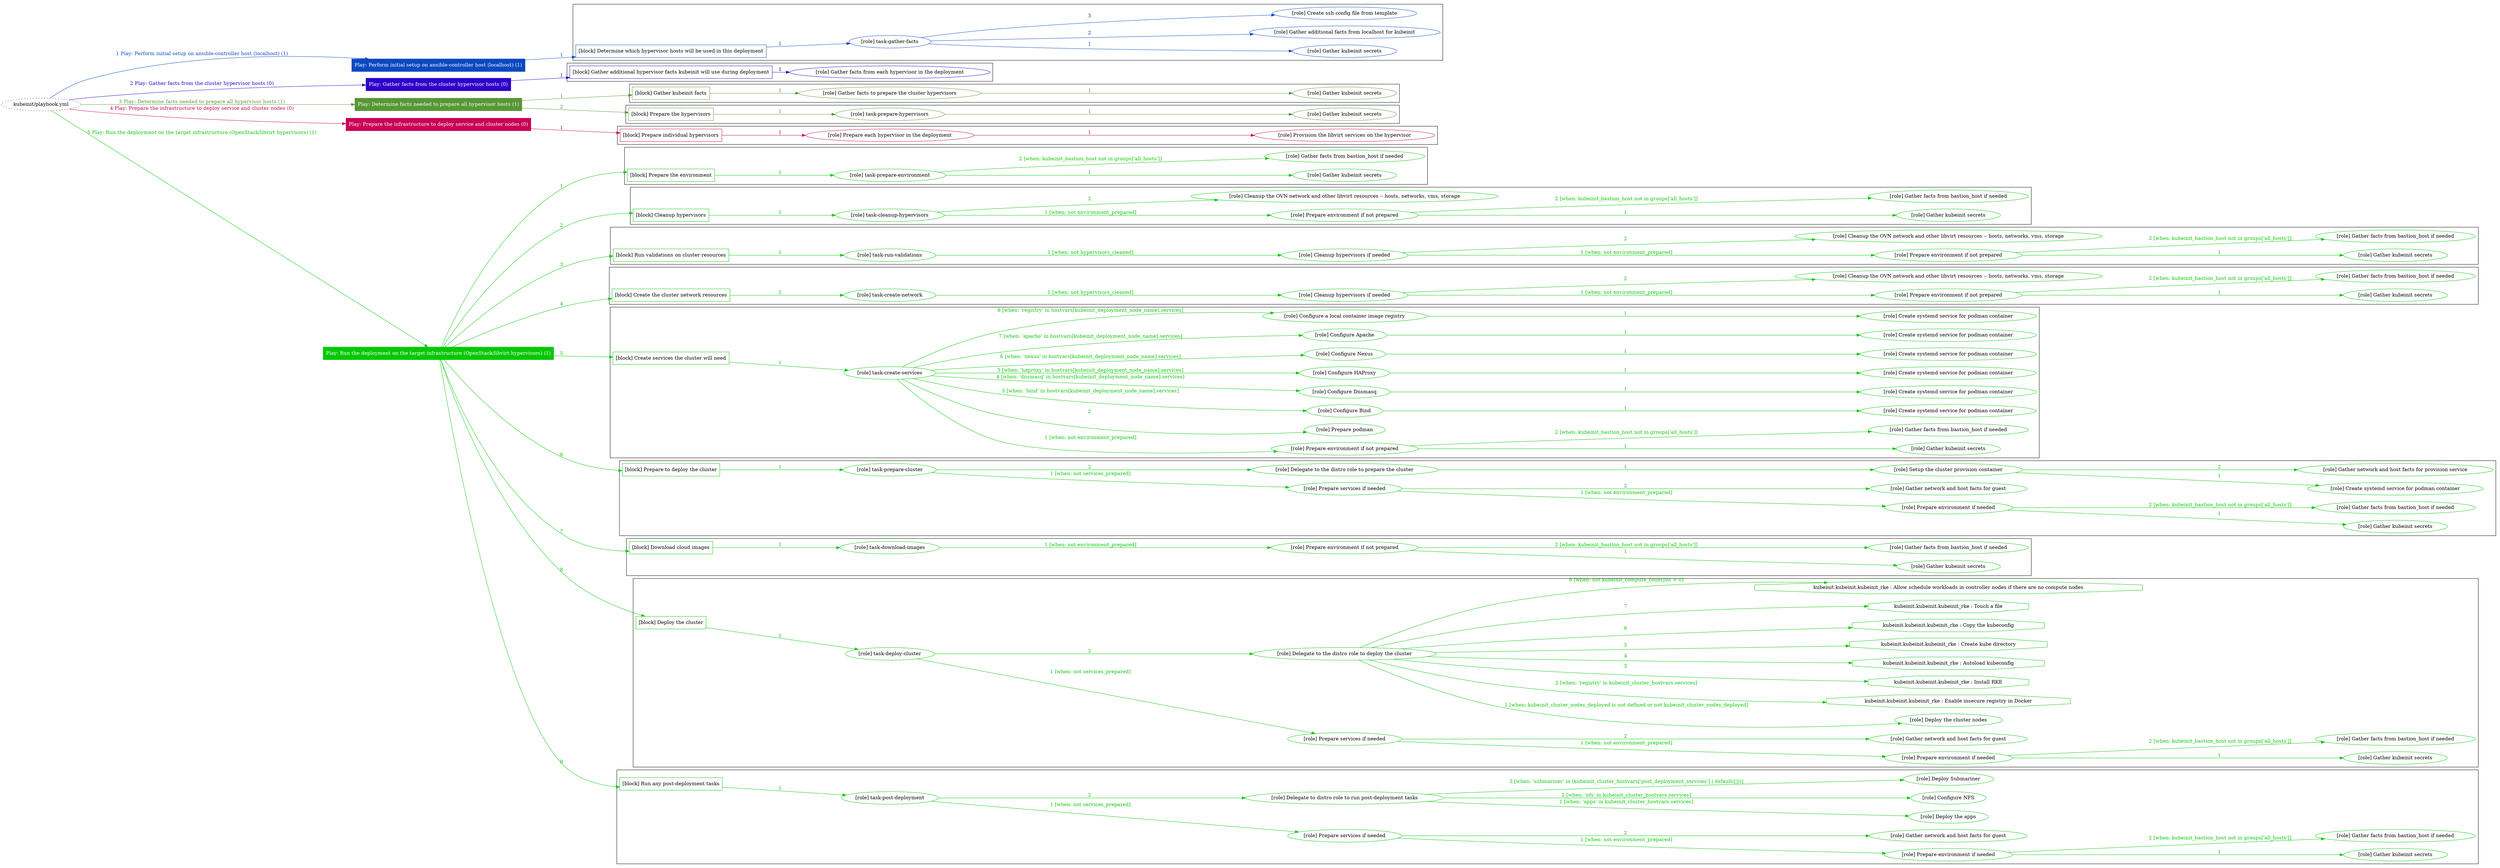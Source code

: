 digraph {
	graph [concentrate=true ordering=in rankdir=LR ratio=fill]
	edge [esep=5 sep=10]
	"kubeinit/playbook.yml" [URL="/home/runner/work/kubeinit/kubeinit/kubeinit/playbook.yml" id=playbook_3f1e4c5b style=dotted]
	"kubeinit/playbook.yml" -> play_1ce5c827 [label="1 Play: Perform initial setup on ansible-controller host (localhost) (1)" color="#0c48c0" fontcolor="#0c48c0" id=edge_play_1ce5c827 labeltooltip="1 Play: Perform initial setup on ansible-controller host (localhost) (1)" tooltip="1 Play: Perform initial setup on ansible-controller host (localhost) (1)"]
	subgraph "Play: Perform initial setup on ansible-controller host (localhost) (1)" {
		play_1ce5c827 [label="Play: Perform initial setup on ansible-controller host (localhost) (1)" URL="/home/runner/work/kubeinit/kubeinit/kubeinit/playbook.yml" color="#0c48c0" fontcolor="#ffffff" id=play_1ce5c827 shape=box style=filled tooltip=localhost]
		play_1ce5c827 -> block_2e61f42f [label=1 color="#0c48c0" fontcolor="#0c48c0" id=edge_block_2e61f42f labeltooltip=1 tooltip=1]
		subgraph cluster_block_2e61f42f {
			block_2e61f42f [label="[block] Determine which hypervisor hosts will be used in this deployment" URL="/home/runner/work/kubeinit/kubeinit/kubeinit/playbook.yml" color="#0c48c0" id=block_2e61f42f labeltooltip="Determine which hypervisor hosts will be used in this deployment" shape=box tooltip="Determine which hypervisor hosts will be used in this deployment"]
			block_2e61f42f -> role_a077aacf [label="1 " color="#0c48c0" fontcolor="#0c48c0" id=edge_role_a077aacf labeltooltip="1 " tooltip="1 "]
			subgraph "task-gather-facts" {
				role_a077aacf [label="[role] task-gather-facts" URL="/home/runner/work/kubeinit/kubeinit/kubeinit/playbook.yml" color="#0c48c0" id=role_a077aacf tooltip="task-gather-facts"]
				role_a077aacf -> role_6230fba7 [label="1 " color="#0c48c0" fontcolor="#0c48c0" id=edge_role_6230fba7 labeltooltip="1 " tooltip="1 "]
				subgraph "Gather kubeinit secrets" {
					role_6230fba7 [label="[role] Gather kubeinit secrets" URL="/home/runner/.ansible/collections/ansible_collections/kubeinit/kubeinit/roles/kubeinit_prepare/tasks/build_hypervisors_group.yml" color="#0c48c0" id=role_6230fba7 tooltip="Gather kubeinit secrets"]
				}
				role_a077aacf -> role_ba6ce38d [label="2 " color="#0c48c0" fontcolor="#0c48c0" id=edge_role_ba6ce38d labeltooltip="2 " tooltip="2 "]
				subgraph "Gather additional facts from localhost for kubeinit" {
					role_ba6ce38d [label="[role] Gather additional facts from localhost for kubeinit" URL="/home/runner/.ansible/collections/ansible_collections/kubeinit/kubeinit/roles/kubeinit_prepare/tasks/build_hypervisors_group.yml" color="#0c48c0" id=role_ba6ce38d tooltip="Gather additional facts from localhost for kubeinit"]
				}
				role_a077aacf -> role_fd48e865 [label="3 " color="#0c48c0" fontcolor="#0c48c0" id=edge_role_fd48e865 labeltooltip="3 " tooltip="3 "]
				subgraph "Create ssh config file from template" {
					role_fd48e865 [label="[role] Create ssh config file from template" URL="/home/runner/.ansible/collections/ansible_collections/kubeinit/kubeinit/roles/kubeinit_prepare/tasks/build_hypervisors_group.yml" color="#0c48c0" id=role_fd48e865 tooltip="Create ssh config file from template"]
				}
			}
		}
	}
	"kubeinit/playbook.yml" -> play_93d24bf2 [label="2 Play: Gather facts from the cluster hypervisor hosts (0)" color="#2d02ca" fontcolor="#2d02ca" id=edge_play_93d24bf2 labeltooltip="2 Play: Gather facts from the cluster hypervisor hosts (0)" tooltip="2 Play: Gather facts from the cluster hypervisor hosts (0)"]
	subgraph "Play: Gather facts from the cluster hypervisor hosts (0)" {
		play_93d24bf2 [label="Play: Gather facts from the cluster hypervisor hosts (0)" URL="/home/runner/work/kubeinit/kubeinit/kubeinit/playbook.yml" color="#2d02ca" fontcolor="#ffffff" id=play_93d24bf2 shape=box style=filled tooltip="Play: Gather facts from the cluster hypervisor hosts (0)"]
		play_93d24bf2 -> block_71e9d51b [label=1 color="#2d02ca" fontcolor="#2d02ca" id=edge_block_71e9d51b labeltooltip=1 tooltip=1]
		subgraph cluster_block_71e9d51b {
			block_71e9d51b [label="[block] Gather additional hypervisor facts kubeinit will use during deployment" URL="/home/runner/work/kubeinit/kubeinit/kubeinit/playbook.yml" color="#2d02ca" id=block_71e9d51b labeltooltip="Gather additional hypervisor facts kubeinit will use during deployment" shape=box tooltip="Gather additional hypervisor facts kubeinit will use during deployment"]
			block_71e9d51b -> role_9143e8e0 [label="1 " color="#2d02ca" fontcolor="#2d02ca" id=edge_role_9143e8e0 labeltooltip="1 " tooltip="1 "]
			subgraph "Gather facts from each hypervisor in the deployment" {
				role_9143e8e0 [label="[role] Gather facts from each hypervisor in the deployment" URL="/home/runner/work/kubeinit/kubeinit/kubeinit/playbook.yml" color="#2d02ca" id=role_9143e8e0 tooltip="Gather facts from each hypervisor in the deployment"]
			}
		}
	}
	"kubeinit/playbook.yml" -> play_97b4ef95 [label="3 Play: Determine facts needed to prepare all hypervisor hosts (1)" color="#589636" fontcolor="#589636" id=edge_play_97b4ef95 labeltooltip="3 Play: Determine facts needed to prepare all hypervisor hosts (1)" tooltip="3 Play: Determine facts needed to prepare all hypervisor hosts (1)"]
	subgraph "Play: Determine facts needed to prepare all hypervisor hosts (1)" {
		play_97b4ef95 [label="Play: Determine facts needed to prepare all hypervisor hosts (1)" URL="/home/runner/work/kubeinit/kubeinit/kubeinit/playbook.yml" color="#589636" fontcolor="#ffffff" id=play_97b4ef95 shape=box style=filled tooltip=localhost]
		play_97b4ef95 -> block_3ebeb4cd [label=1 color="#589636" fontcolor="#589636" id=edge_block_3ebeb4cd labeltooltip=1 tooltip=1]
		subgraph cluster_block_3ebeb4cd {
			block_3ebeb4cd [label="[block] Gather kubeinit facts" URL="/home/runner/work/kubeinit/kubeinit/kubeinit/playbook.yml" color="#589636" id=block_3ebeb4cd labeltooltip="Gather kubeinit facts" shape=box tooltip="Gather kubeinit facts"]
			block_3ebeb4cd -> role_f5241061 [label="1 " color="#589636" fontcolor="#589636" id=edge_role_f5241061 labeltooltip="1 " tooltip="1 "]
			subgraph "Gather facts to prepare the cluster hypervisors" {
				role_f5241061 [label="[role] Gather facts to prepare the cluster hypervisors" URL="/home/runner/work/kubeinit/kubeinit/kubeinit/playbook.yml" color="#589636" id=role_f5241061 tooltip="Gather facts to prepare the cluster hypervisors"]
				role_f5241061 -> role_d014df20 [label="1 " color="#589636" fontcolor="#589636" id=edge_role_d014df20 labeltooltip="1 " tooltip="1 "]
				subgraph "Gather kubeinit secrets" {
					role_d014df20 [label="[role] Gather kubeinit secrets" URL="/home/runner/.ansible/collections/ansible_collections/kubeinit/kubeinit/roles/kubeinit_prepare/tasks/gather_kubeinit_facts.yml" color="#589636" id=role_d014df20 tooltip="Gather kubeinit secrets"]
				}
			}
		}
		play_97b4ef95 -> block_beaf089a [label=2 color="#589636" fontcolor="#589636" id=edge_block_beaf089a labeltooltip=2 tooltip=2]
		subgraph cluster_block_beaf089a {
			block_beaf089a [label="[block] Prepare the hypervisors" URL="/home/runner/work/kubeinit/kubeinit/kubeinit/playbook.yml" color="#589636" id=block_beaf089a labeltooltip="Prepare the hypervisors" shape=box tooltip="Prepare the hypervisors"]
			block_beaf089a -> role_ee18ffea [label="1 " color="#589636" fontcolor="#589636" id=edge_role_ee18ffea labeltooltip="1 " tooltip="1 "]
			subgraph "task-prepare-hypervisors" {
				role_ee18ffea [label="[role] task-prepare-hypervisors" URL="/home/runner/work/kubeinit/kubeinit/kubeinit/playbook.yml" color="#589636" id=role_ee18ffea tooltip="task-prepare-hypervisors"]
				role_ee18ffea -> role_a345ccc2 [label="1 " color="#589636" fontcolor="#589636" id=edge_role_a345ccc2 labeltooltip="1 " tooltip="1 "]
				subgraph "Gather kubeinit secrets" {
					role_a345ccc2 [label="[role] Gather kubeinit secrets" URL="/home/runner/.ansible/collections/ansible_collections/kubeinit/kubeinit/roles/kubeinit_prepare/tasks/gather_kubeinit_facts.yml" color="#589636" id=role_a345ccc2 tooltip="Gather kubeinit secrets"]
				}
			}
		}
	}
	"kubeinit/playbook.yml" -> play_2f2f3027 [label="4 Play: Prepare the infrastructure to deploy service and cluster nodes (0)" color="#c90355" fontcolor="#c90355" id=edge_play_2f2f3027 labeltooltip="4 Play: Prepare the infrastructure to deploy service and cluster nodes (0)" tooltip="4 Play: Prepare the infrastructure to deploy service and cluster nodes (0)"]
	subgraph "Play: Prepare the infrastructure to deploy service and cluster nodes (0)" {
		play_2f2f3027 [label="Play: Prepare the infrastructure to deploy service and cluster nodes (0)" URL="/home/runner/work/kubeinit/kubeinit/kubeinit/playbook.yml" color="#c90355" fontcolor="#ffffff" id=play_2f2f3027 shape=box style=filled tooltip="Play: Prepare the infrastructure to deploy service and cluster nodes (0)"]
		play_2f2f3027 -> block_2f4b79b8 [label=1 color="#c90355" fontcolor="#c90355" id=edge_block_2f4b79b8 labeltooltip=1 tooltip=1]
		subgraph cluster_block_2f4b79b8 {
			block_2f4b79b8 [label="[block] Prepare individual hypervisors" URL="/home/runner/work/kubeinit/kubeinit/kubeinit/playbook.yml" color="#c90355" id=block_2f4b79b8 labeltooltip="Prepare individual hypervisors" shape=box tooltip="Prepare individual hypervisors"]
			block_2f4b79b8 -> role_d320cca1 [label="1 " color="#c90355" fontcolor="#c90355" id=edge_role_d320cca1 labeltooltip="1 " tooltip="1 "]
			subgraph "Prepare each hypervisor in the deployment" {
				role_d320cca1 [label="[role] Prepare each hypervisor in the deployment" URL="/home/runner/work/kubeinit/kubeinit/kubeinit/playbook.yml" color="#c90355" id=role_d320cca1 tooltip="Prepare each hypervisor in the deployment"]
				role_d320cca1 -> role_ec25d6ad [label="1 " color="#c90355" fontcolor="#c90355" id=edge_role_ec25d6ad labeltooltip="1 " tooltip="1 "]
				subgraph "Provision the libvirt services on the hypervisor" {
					role_ec25d6ad [label="[role] Provision the libvirt services on the hypervisor" URL="/home/runner/.ansible/collections/ansible_collections/kubeinit/kubeinit/roles/kubeinit_prepare/tasks/prepare_hypervisor.yml" color="#c90355" id=role_ec25d6ad tooltip="Provision the libvirt services on the hypervisor"]
				}
			}
		}
	}
	"kubeinit/playbook.yml" -> play_52943b30 [label="5 Play: Run the deployment on the target infrastructure (OpenStack/libvirt hypervisors) (1)" color="#06c804" fontcolor="#06c804" id=edge_play_52943b30 labeltooltip="5 Play: Run the deployment on the target infrastructure (OpenStack/libvirt hypervisors) (1)" tooltip="5 Play: Run the deployment on the target infrastructure (OpenStack/libvirt hypervisors) (1)"]
	subgraph "Play: Run the deployment on the target infrastructure (OpenStack/libvirt hypervisors) (1)" {
		play_52943b30 [label="Play: Run the deployment on the target infrastructure (OpenStack/libvirt hypervisors) (1)" URL="/home/runner/work/kubeinit/kubeinit/kubeinit/playbook.yml" color="#06c804" fontcolor="#ffffff" id=play_52943b30 shape=box style=filled tooltip=localhost]
		play_52943b30 -> block_88d77a21 [label=1 color="#06c804" fontcolor="#06c804" id=edge_block_88d77a21 labeltooltip=1 tooltip=1]
		subgraph cluster_block_88d77a21 {
			block_88d77a21 [label="[block] Prepare the environment" URL="/home/runner/work/kubeinit/kubeinit/kubeinit/playbook.yml" color="#06c804" id=block_88d77a21 labeltooltip="Prepare the environment" shape=box tooltip="Prepare the environment"]
			block_88d77a21 -> role_6c541b10 [label="1 " color="#06c804" fontcolor="#06c804" id=edge_role_6c541b10 labeltooltip="1 " tooltip="1 "]
			subgraph "task-prepare-environment" {
				role_6c541b10 [label="[role] task-prepare-environment" URL="/home/runner/work/kubeinit/kubeinit/kubeinit/playbook.yml" color="#06c804" id=role_6c541b10 tooltip="task-prepare-environment"]
				role_6c541b10 -> role_a4a78b91 [label="1 " color="#06c804" fontcolor="#06c804" id=edge_role_a4a78b91 labeltooltip="1 " tooltip="1 "]
				subgraph "Gather kubeinit secrets" {
					role_a4a78b91 [label="[role] Gather kubeinit secrets" URL="/home/runner/.ansible/collections/ansible_collections/kubeinit/kubeinit/roles/kubeinit_prepare/tasks/gather_kubeinit_facts.yml" color="#06c804" id=role_a4a78b91 tooltip="Gather kubeinit secrets"]
				}
				role_6c541b10 -> role_62e57bfe [label="2 [when: kubeinit_bastion_host not in groups['all_hosts']]" color="#06c804" fontcolor="#06c804" id=edge_role_62e57bfe labeltooltip="2 [when: kubeinit_bastion_host not in groups['all_hosts']]" tooltip="2 [when: kubeinit_bastion_host not in groups['all_hosts']]"]
				subgraph "Gather facts from bastion_host if needed" {
					role_62e57bfe [label="[role] Gather facts from bastion_host if needed" URL="/home/runner/.ansible/collections/ansible_collections/kubeinit/kubeinit/roles/kubeinit_prepare/tasks/main.yml" color="#06c804" id=role_62e57bfe tooltip="Gather facts from bastion_host if needed"]
				}
			}
		}
		play_52943b30 -> block_9d8054cd [label=2 color="#06c804" fontcolor="#06c804" id=edge_block_9d8054cd labeltooltip=2 tooltip=2]
		subgraph cluster_block_9d8054cd {
			block_9d8054cd [label="[block] Cleanup hypervisors" URL="/home/runner/work/kubeinit/kubeinit/kubeinit/playbook.yml" color="#06c804" id=block_9d8054cd labeltooltip="Cleanup hypervisors" shape=box tooltip="Cleanup hypervisors"]
			block_9d8054cd -> role_2a46b9ea [label="1 " color="#06c804" fontcolor="#06c804" id=edge_role_2a46b9ea labeltooltip="1 " tooltip="1 "]
			subgraph "task-cleanup-hypervisors" {
				role_2a46b9ea [label="[role] task-cleanup-hypervisors" URL="/home/runner/work/kubeinit/kubeinit/kubeinit/playbook.yml" color="#06c804" id=role_2a46b9ea tooltip="task-cleanup-hypervisors"]
				role_2a46b9ea -> role_a8f95b06 [label="1 [when: not environment_prepared]" color="#06c804" fontcolor="#06c804" id=edge_role_a8f95b06 labeltooltip="1 [when: not environment_prepared]" tooltip="1 [when: not environment_prepared]"]
				subgraph "Prepare environment if not prepared" {
					role_a8f95b06 [label="[role] Prepare environment if not prepared" URL="/home/runner/.ansible/collections/ansible_collections/kubeinit/kubeinit/roles/kubeinit_libvirt/tasks/cleanup_hypervisors.yml" color="#06c804" id=role_a8f95b06 tooltip="Prepare environment if not prepared"]
					role_a8f95b06 -> role_9da76d87 [label="1 " color="#06c804" fontcolor="#06c804" id=edge_role_9da76d87 labeltooltip="1 " tooltip="1 "]
					subgraph "Gather kubeinit secrets" {
						role_9da76d87 [label="[role] Gather kubeinit secrets" URL="/home/runner/.ansible/collections/ansible_collections/kubeinit/kubeinit/roles/kubeinit_prepare/tasks/gather_kubeinit_facts.yml" color="#06c804" id=role_9da76d87 tooltip="Gather kubeinit secrets"]
					}
					role_a8f95b06 -> role_9d291bf7 [label="2 [when: kubeinit_bastion_host not in groups['all_hosts']]" color="#06c804" fontcolor="#06c804" id=edge_role_9d291bf7 labeltooltip="2 [when: kubeinit_bastion_host not in groups['all_hosts']]" tooltip="2 [when: kubeinit_bastion_host not in groups['all_hosts']]"]
					subgraph "Gather facts from bastion_host if needed" {
						role_9d291bf7 [label="[role] Gather facts from bastion_host if needed" URL="/home/runner/.ansible/collections/ansible_collections/kubeinit/kubeinit/roles/kubeinit_prepare/tasks/main.yml" color="#06c804" id=role_9d291bf7 tooltip="Gather facts from bastion_host if needed"]
					}
				}
				role_2a46b9ea -> role_74839f60 [label="2 " color="#06c804" fontcolor="#06c804" id=edge_role_74839f60 labeltooltip="2 " tooltip="2 "]
				subgraph "Cleanup the OVN network and other libvirt resources -- hosts, networks, vms, storage" {
					role_74839f60 [label="[role] Cleanup the OVN network and other libvirt resources -- hosts, networks, vms, storage" URL="/home/runner/.ansible/collections/ansible_collections/kubeinit/kubeinit/roles/kubeinit_libvirt/tasks/cleanup_hypervisors.yml" color="#06c804" id=role_74839f60 tooltip="Cleanup the OVN network and other libvirt resources -- hosts, networks, vms, storage"]
				}
			}
		}
		play_52943b30 -> block_be25d9fa [label=3 color="#06c804" fontcolor="#06c804" id=edge_block_be25d9fa labeltooltip=3 tooltip=3]
		subgraph cluster_block_be25d9fa {
			block_be25d9fa [label="[block] Run validations on cluster resources" URL="/home/runner/work/kubeinit/kubeinit/kubeinit/playbook.yml" color="#06c804" id=block_be25d9fa labeltooltip="Run validations on cluster resources" shape=box tooltip="Run validations on cluster resources"]
			block_be25d9fa -> role_c4f6073f [label="1 " color="#06c804" fontcolor="#06c804" id=edge_role_c4f6073f labeltooltip="1 " tooltip="1 "]
			subgraph "task-run-validations" {
				role_c4f6073f [label="[role] task-run-validations" URL="/home/runner/work/kubeinit/kubeinit/kubeinit/playbook.yml" color="#06c804" id=role_c4f6073f tooltip="task-run-validations"]
				role_c4f6073f -> role_edd0b7d2 [label="1 [when: not hypervisors_cleaned]" color="#06c804" fontcolor="#06c804" id=edge_role_edd0b7d2 labeltooltip="1 [when: not hypervisors_cleaned]" tooltip="1 [when: not hypervisors_cleaned]"]
				subgraph "Cleanup hypervisors if needed" {
					role_edd0b7d2 [label="[role] Cleanup hypervisors if needed" URL="/home/runner/.ansible/collections/ansible_collections/kubeinit/kubeinit/roles/kubeinit_validations/tasks/main.yml" color="#06c804" id=role_edd0b7d2 tooltip="Cleanup hypervisors if needed"]
					role_edd0b7d2 -> role_1c709347 [label="1 [when: not environment_prepared]" color="#06c804" fontcolor="#06c804" id=edge_role_1c709347 labeltooltip="1 [when: not environment_prepared]" tooltip="1 [when: not environment_prepared]"]
					subgraph "Prepare environment if not prepared" {
						role_1c709347 [label="[role] Prepare environment if not prepared" URL="/home/runner/.ansible/collections/ansible_collections/kubeinit/kubeinit/roles/kubeinit_libvirt/tasks/cleanup_hypervisors.yml" color="#06c804" id=role_1c709347 tooltip="Prepare environment if not prepared"]
						role_1c709347 -> role_343f97bc [label="1 " color="#06c804" fontcolor="#06c804" id=edge_role_343f97bc labeltooltip="1 " tooltip="1 "]
						subgraph "Gather kubeinit secrets" {
							role_343f97bc [label="[role] Gather kubeinit secrets" URL="/home/runner/.ansible/collections/ansible_collections/kubeinit/kubeinit/roles/kubeinit_prepare/tasks/gather_kubeinit_facts.yml" color="#06c804" id=role_343f97bc tooltip="Gather kubeinit secrets"]
						}
						role_1c709347 -> role_138761be [label="2 [when: kubeinit_bastion_host not in groups['all_hosts']]" color="#06c804" fontcolor="#06c804" id=edge_role_138761be labeltooltip="2 [when: kubeinit_bastion_host not in groups['all_hosts']]" tooltip="2 [when: kubeinit_bastion_host not in groups['all_hosts']]"]
						subgraph "Gather facts from bastion_host if needed" {
							role_138761be [label="[role] Gather facts from bastion_host if needed" URL="/home/runner/.ansible/collections/ansible_collections/kubeinit/kubeinit/roles/kubeinit_prepare/tasks/main.yml" color="#06c804" id=role_138761be tooltip="Gather facts from bastion_host if needed"]
						}
					}
					role_edd0b7d2 -> role_a862bdac [label="2 " color="#06c804" fontcolor="#06c804" id=edge_role_a862bdac labeltooltip="2 " tooltip="2 "]
					subgraph "Cleanup the OVN network and other libvirt resources -- hosts, networks, vms, storage" {
						role_a862bdac [label="[role] Cleanup the OVN network and other libvirt resources -- hosts, networks, vms, storage" URL="/home/runner/.ansible/collections/ansible_collections/kubeinit/kubeinit/roles/kubeinit_libvirt/tasks/cleanup_hypervisors.yml" color="#06c804" id=role_a862bdac tooltip="Cleanup the OVN network and other libvirt resources -- hosts, networks, vms, storage"]
					}
				}
			}
		}
		play_52943b30 -> block_11e115f2 [label=4 color="#06c804" fontcolor="#06c804" id=edge_block_11e115f2 labeltooltip=4 tooltip=4]
		subgraph cluster_block_11e115f2 {
			block_11e115f2 [label="[block] Create the cluster network resources" URL="/home/runner/work/kubeinit/kubeinit/kubeinit/playbook.yml" color="#06c804" id=block_11e115f2 labeltooltip="Create the cluster network resources" shape=box tooltip="Create the cluster network resources"]
			block_11e115f2 -> role_f37020de [label="1 " color="#06c804" fontcolor="#06c804" id=edge_role_f37020de labeltooltip="1 " tooltip="1 "]
			subgraph "task-create-network" {
				role_f37020de [label="[role] task-create-network" URL="/home/runner/work/kubeinit/kubeinit/kubeinit/playbook.yml" color="#06c804" id=role_f37020de tooltip="task-create-network"]
				role_f37020de -> role_138ff061 [label="1 [when: not hypervisors_cleaned]" color="#06c804" fontcolor="#06c804" id=edge_role_138ff061 labeltooltip="1 [when: not hypervisors_cleaned]" tooltip="1 [when: not hypervisors_cleaned]"]
				subgraph "Cleanup hypervisors if needed" {
					role_138ff061 [label="[role] Cleanup hypervisors if needed" URL="/home/runner/.ansible/collections/ansible_collections/kubeinit/kubeinit/roles/kubeinit_libvirt/tasks/create_network.yml" color="#06c804" id=role_138ff061 tooltip="Cleanup hypervisors if needed"]
					role_138ff061 -> role_a61fecc1 [label="1 [when: not environment_prepared]" color="#06c804" fontcolor="#06c804" id=edge_role_a61fecc1 labeltooltip="1 [when: not environment_prepared]" tooltip="1 [when: not environment_prepared]"]
					subgraph "Prepare environment if not prepared" {
						role_a61fecc1 [label="[role] Prepare environment if not prepared" URL="/home/runner/.ansible/collections/ansible_collections/kubeinit/kubeinit/roles/kubeinit_libvirt/tasks/cleanup_hypervisors.yml" color="#06c804" id=role_a61fecc1 tooltip="Prepare environment if not prepared"]
						role_a61fecc1 -> role_96965575 [label="1 " color="#06c804" fontcolor="#06c804" id=edge_role_96965575 labeltooltip="1 " tooltip="1 "]
						subgraph "Gather kubeinit secrets" {
							role_96965575 [label="[role] Gather kubeinit secrets" URL="/home/runner/.ansible/collections/ansible_collections/kubeinit/kubeinit/roles/kubeinit_prepare/tasks/gather_kubeinit_facts.yml" color="#06c804" id=role_96965575 tooltip="Gather kubeinit secrets"]
						}
						role_a61fecc1 -> role_b51f30fe [label="2 [when: kubeinit_bastion_host not in groups['all_hosts']]" color="#06c804" fontcolor="#06c804" id=edge_role_b51f30fe labeltooltip="2 [when: kubeinit_bastion_host not in groups['all_hosts']]" tooltip="2 [when: kubeinit_bastion_host not in groups['all_hosts']]"]
						subgraph "Gather facts from bastion_host if needed" {
							role_b51f30fe [label="[role] Gather facts from bastion_host if needed" URL="/home/runner/.ansible/collections/ansible_collections/kubeinit/kubeinit/roles/kubeinit_prepare/tasks/main.yml" color="#06c804" id=role_b51f30fe tooltip="Gather facts from bastion_host if needed"]
						}
					}
					role_138ff061 -> role_c768a0c6 [label="2 " color="#06c804" fontcolor="#06c804" id=edge_role_c768a0c6 labeltooltip="2 " tooltip="2 "]
					subgraph "Cleanup the OVN network and other libvirt resources -- hosts, networks, vms, storage" {
						role_c768a0c6 [label="[role] Cleanup the OVN network and other libvirt resources -- hosts, networks, vms, storage" URL="/home/runner/.ansible/collections/ansible_collections/kubeinit/kubeinit/roles/kubeinit_libvirt/tasks/cleanup_hypervisors.yml" color="#06c804" id=role_c768a0c6 tooltip="Cleanup the OVN network and other libvirt resources -- hosts, networks, vms, storage"]
					}
				}
			}
		}
		play_52943b30 -> block_6a1edda7 [label=5 color="#06c804" fontcolor="#06c804" id=edge_block_6a1edda7 labeltooltip=5 tooltip=5]
		subgraph cluster_block_6a1edda7 {
			block_6a1edda7 [label="[block] Create services the cluster will need" URL="/home/runner/work/kubeinit/kubeinit/kubeinit/playbook.yml" color="#06c804" id=block_6a1edda7 labeltooltip="Create services the cluster will need" shape=box tooltip="Create services the cluster will need"]
			block_6a1edda7 -> role_48d211b5 [label="1 " color="#06c804" fontcolor="#06c804" id=edge_role_48d211b5 labeltooltip="1 " tooltip="1 "]
			subgraph "task-create-services" {
				role_48d211b5 [label="[role] task-create-services" URL="/home/runner/work/kubeinit/kubeinit/kubeinit/playbook.yml" color="#06c804" id=role_48d211b5 tooltip="task-create-services"]
				role_48d211b5 -> role_a9ae6e7f [label="1 [when: not environment_prepared]" color="#06c804" fontcolor="#06c804" id=edge_role_a9ae6e7f labeltooltip="1 [when: not environment_prepared]" tooltip="1 [when: not environment_prepared]"]
				subgraph "Prepare environment if not prepared" {
					role_a9ae6e7f [label="[role] Prepare environment if not prepared" URL="/home/runner/.ansible/collections/ansible_collections/kubeinit/kubeinit/roles/kubeinit_services/tasks/main.yml" color="#06c804" id=role_a9ae6e7f tooltip="Prepare environment if not prepared"]
					role_a9ae6e7f -> role_abb0665f [label="1 " color="#06c804" fontcolor="#06c804" id=edge_role_abb0665f labeltooltip="1 " tooltip="1 "]
					subgraph "Gather kubeinit secrets" {
						role_abb0665f [label="[role] Gather kubeinit secrets" URL="/home/runner/.ansible/collections/ansible_collections/kubeinit/kubeinit/roles/kubeinit_prepare/tasks/gather_kubeinit_facts.yml" color="#06c804" id=role_abb0665f tooltip="Gather kubeinit secrets"]
					}
					role_a9ae6e7f -> role_ad34e3ce [label="2 [when: kubeinit_bastion_host not in groups['all_hosts']]" color="#06c804" fontcolor="#06c804" id=edge_role_ad34e3ce labeltooltip="2 [when: kubeinit_bastion_host not in groups['all_hosts']]" tooltip="2 [when: kubeinit_bastion_host not in groups['all_hosts']]"]
					subgraph "Gather facts from bastion_host if needed" {
						role_ad34e3ce [label="[role] Gather facts from bastion_host if needed" URL="/home/runner/.ansible/collections/ansible_collections/kubeinit/kubeinit/roles/kubeinit_prepare/tasks/main.yml" color="#06c804" id=role_ad34e3ce tooltip="Gather facts from bastion_host if needed"]
					}
				}
				role_48d211b5 -> role_488a3063 [label="2 " color="#06c804" fontcolor="#06c804" id=edge_role_488a3063 labeltooltip="2 " tooltip="2 "]
				subgraph "Prepare podman" {
					role_488a3063 [label="[role] Prepare podman" URL="/home/runner/.ansible/collections/ansible_collections/kubeinit/kubeinit/roles/kubeinit_services/tasks/00_create_service_pod.yml" color="#06c804" id=role_488a3063 tooltip="Prepare podman"]
				}
				role_48d211b5 -> role_15f6e150 [label="3 [when: 'bind' in hostvars[kubeinit_deployment_node_name].services]" color="#06c804" fontcolor="#06c804" id=edge_role_15f6e150 labeltooltip="3 [when: 'bind' in hostvars[kubeinit_deployment_node_name].services]" tooltip="3 [when: 'bind' in hostvars[kubeinit_deployment_node_name].services]"]
				subgraph "Configure Bind" {
					role_15f6e150 [label="[role] Configure Bind" URL="/home/runner/.ansible/collections/ansible_collections/kubeinit/kubeinit/roles/kubeinit_services/tasks/start_services_containers.yml" color="#06c804" id=role_15f6e150 tooltip="Configure Bind"]
					role_15f6e150 -> role_aa05dee5 [label="1 " color="#06c804" fontcolor="#06c804" id=edge_role_aa05dee5 labeltooltip="1 " tooltip="1 "]
					subgraph "Create systemd service for podman container" {
						role_aa05dee5 [label="[role] Create systemd service for podman container" URL="/home/runner/.ansible/collections/ansible_collections/kubeinit/kubeinit/roles/kubeinit_bind/tasks/main.yml" color="#06c804" id=role_aa05dee5 tooltip="Create systemd service for podman container"]
					}
				}
				role_48d211b5 -> role_652cb8e0 [label="4 [when: 'dnsmasq' in hostvars[kubeinit_deployment_node_name].services]" color="#06c804" fontcolor="#06c804" id=edge_role_652cb8e0 labeltooltip="4 [when: 'dnsmasq' in hostvars[kubeinit_deployment_node_name].services]" tooltip="4 [when: 'dnsmasq' in hostvars[kubeinit_deployment_node_name].services]"]
				subgraph "Configure Dnsmasq" {
					role_652cb8e0 [label="[role] Configure Dnsmasq" URL="/home/runner/.ansible/collections/ansible_collections/kubeinit/kubeinit/roles/kubeinit_services/tasks/start_services_containers.yml" color="#06c804" id=role_652cb8e0 tooltip="Configure Dnsmasq"]
					role_652cb8e0 -> role_0a13e70f [label="1 " color="#06c804" fontcolor="#06c804" id=edge_role_0a13e70f labeltooltip="1 " tooltip="1 "]
					subgraph "Create systemd service for podman container" {
						role_0a13e70f [label="[role] Create systemd service for podman container" URL="/home/runner/.ansible/collections/ansible_collections/kubeinit/kubeinit/roles/kubeinit_dnsmasq/tasks/main.yml" color="#06c804" id=role_0a13e70f tooltip="Create systemd service for podman container"]
					}
				}
				role_48d211b5 -> role_dfac8085 [label="5 [when: 'haproxy' in hostvars[kubeinit_deployment_node_name].services]" color="#06c804" fontcolor="#06c804" id=edge_role_dfac8085 labeltooltip="5 [when: 'haproxy' in hostvars[kubeinit_deployment_node_name].services]" tooltip="5 [when: 'haproxy' in hostvars[kubeinit_deployment_node_name].services]"]
				subgraph "Configure HAProxy" {
					role_dfac8085 [label="[role] Configure HAProxy" URL="/home/runner/.ansible/collections/ansible_collections/kubeinit/kubeinit/roles/kubeinit_services/tasks/start_services_containers.yml" color="#06c804" id=role_dfac8085 tooltip="Configure HAProxy"]
					role_dfac8085 -> role_cc556d12 [label="1 " color="#06c804" fontcolor="#06c804" id=edge_role_cc556d12 labeltooltip="1 " tooltip="1 "]
					subgraph "Create systemd service for podman container" {
						role_cc556d12 [label="[role] Create systemd service for podman container" URL="/home/runner/.ansible/collections/ansible_collections/kubeinit/kubeinit/roles/kubeinit_haproxy/tasks/main.yml" color="#06c804" id=role_cc556d12 tooltip="Create systemd service for podman container"]
					}
				}
				role_48d211b5 -> role_5c89b835 [label="6 [when: 'nexus' in hostvars[kubeinit_deployment_node_name].services]" color="#06c804" fontcolor="#06c804" id=edge_role_5c89b835 labeltooltip="6 [when: 'nexus' in hostvars[kubeinit_deployment_node_name].services]" tooltip="6 [when: 'nexus' in hostvars[kubeinit_deployment_node_name].services]"]
				subgraph "Configure Nexus" {
					role_5c89b835 [label="[role] Configure Nexus" URL="/home/runner/.ansible/collections/ansible_collections/kubeinit/kubeinit/roles/kubeinit_services/tasks/start_services_containers.yml" color="#06c804" id=role_5c89b835 tooltip="Configure Nexus"]
					role_5c89b835 -> role_c72518c6 [label="1 " color="#06c804" fontcolor="#06c804" id=edge_role_c72518c6 labeltooltip="1 " tooltip="1 "]
					subgraph "Create systemd service for podman container" {
						role_c72518c6 [label="[role] Create systemd service for podman container" URL="/home/runner/.ansible/collections/ansible_collections/kubeinit/kubeinit/roles/kubeinit_nexus/tasks/main.yml" color="#06c804" id=role_c72518c6 tooltip="Create systemd service for podman container"]
					}
				}
				role_48d211b5 -> role_32bd54c4 [label="7 [when: 'apache' in hostvars[kubeinit_deployment_node_name].services]" color="#06c804" fontcolor="#06c804" id=edge_role_32bd54c4 labeltooltip="7 [when: 'apache' in hostvars[kubeinit_deployment_node_name].services]" tooltip="7 [when: 'apache' in hostvars[kubeinit_deployment_node_name].services]"]
				subgraph "Configure Apache" {
					role_32bd54c4 [label="[role] Configure Apache" URL="/home/runner/.ansible/collections/ansible_collections/kubeinit/kubeinit/roles/kubeinit_services/tasks/start_services_containers.yml" color="#06c804" id=role_32bd54c4 tooltip="Configure Apache"]
					role_32bd54c4 -> role_4e0f7b48 [label="1 " color="#06c804" fontcolor="#06c804" id=edge_role_4e0f7b48 labeltooltip="1 " tooltip="1 "]
					subgraph "Create systemd service for podman container" {
						role_4e0f7b48 [label="[role] Create systemd service for podman container" URL="/home/runner/.ansible/collections/ansible_collections/kubeinit/kubeinit/roles/kubeinit_apache/tasks/main.yml" color="#06c804" id=role_4e0f7b48 tooltip="Create systemd service for podman container"]
					}
				}
				role_48d211b5 -> role_d1d31a01 [label="8 [when: 'registry' in hostvars[kubeinit_deployment_node_name].services]" color="#06c804" fontcolor="#06c804" id=edge_role_d1d31a01 labeltooltip="8 [when: 'registry' in hostvars[kubeinit_deployment_node_name].services]" tooltip="8 [when: 'registry' in hostvars[kubeinit_deployment_node_name].services]"]
				subgraph "Configure a local container image registry" {
					role_d1d31a01 [label="[role] Configure a local container image registry" URL="/home/runner/.ansible/collections/ansible_collections/kubeinit/kubeinit/roles/kubeinit_services/tasks/start_services_containers.yml" color="#06c804" id=role_d1d31a01 tooltip="Configure a local container image registry"]
					role_d1d31a01 -> role_e4d85660 [label="1 " color="#06c804" fontcolor="#06c804" id=edge_role_e4d85660 labeltooltip="1 " tooltip="1 "]
					subgraph "Create systemd service for podman container" {
						role_e4d85660 [label="[role] Create systemd service for podman container" URL="/home/runner/.ansible/collections/ansible_collections/kubeinit/kubeinit/roles/kubeinit_registry/tasks/main.yml" color="#06c804" id=role_e4d85660 tooltip="Create systemd service for podman container"]
					}
				}
			}
		}
		play_52943b30 -> block_e5201c52 [label=6 color="#06c804" fontcolor="#06c804" id=edge_block_e5201c52 labeltooltip=6 tooltip=6]
		subgraph cluster_block_e5201c52 {
			block_e5201c52 [label="[block] Prepare to deploy the cluster" URL="/home/runner/work/kubeinit/kubeinit/kubeinit/playbook.yml" color="#06c804" id=block_e5201c52 labeltooltip="Prepare to deploy the cluster" shape=box tooltip="Prepare to deploy the cluster"]
			block_e5201c52 -> role_e0c9cdeb [label="1 " color="#06c804" fontcolor="#06c804" id=edge_role_e0c9cdeb labeltooltip="1 " tooltip="1 "]
			subgraph "task-prepare-cluster" {
				role_e0c9cdeb [label="[role] task-prepare-cluster" URL="/home/runner/work/kubeinit/kubeinit/kubeinit/playbook.yml" color="#06c804" id=role_e0c9cdeb tooltip="task-prepare-cluster"]
				role_e0c9cdeb -> role_aef2503c [label="1 [when: not services_prepared]" color="#06c804" fontcolor="#06c804" id=edge_role_aef2503c labeltooltip="1 [when: not services_prepared]" tooltip="1 [when: not services_prepared]"]
				subgraph "Prepare services if needed" {
					role_aef2503c [label="[role] Prepare services if needed" URL="/home/runner/.ansible/collections/ansible_collections/kubeinit/kubeinit/roles/kubeinit_prepare/tasks/prepare_cluster.yml" color="#06c804" id=role_aef2503c tooltip="Prepare services if needed"]
					role_aef2503c -> role_e2d4bb1e [label="1 [when: not environment_prepared]" color="#06c804" fontcolor="#06c804" id=edge_role_e2d4bb1e labeltooltip="1 [when: not environment_prepared]" tooltip="1 [when: not environment_prepared]"]
					subgraph "Prepare environment if needed" {
						role_e2d4bb1e [label="[role] Prepare environment if needed" URL="/home/runner/.ansible/collections/ansible_collections/kubeinit/kubeinit/roles/kubeinit_services/tasks/prepare_services.yml" color="#06c804" id=role_e2d4bb1e tooltip="Prepare environment if needed"]
						role_e2d4bb1e -> role_c6573ef4 [label="1 " color="#06c804" fontcolor="#06c804" id=edge_role_c6573ef4 labeltooltip="1 " tooltip="1 "]
						subgraph "Gather kubeinit secrets" {
							role_c6573ef4 [label="[role] Gather kubeinit secrets" URL="/home/runner/.ansible/collections/ansible_collections/kubeinit/kubeinit/roles/kubeinit_prepare/tasks/gather_kubeinit_facts.yml" color="#06c804" id=role_c6573ef4 tooltip="Gather kubeinit secrets"]
						}
						role_e2d4bb1e -> role_fc2c2371 [label="2 [when: kubeinit_bastion_host not in groups['all_hosts']]" color="#06c804" fontcolor="#06c804" id=edge_role_fc2c2371 labeltooltip="2 [when: kubeinit_bastion_host not in groups['all_hosts']]" tooltip="2 [when: kubeinit_bastion_host not in groups['all_hosts']]"]
						subgraph "Gather facts from bastion_host if needed" {
							role_fc2c2371 [label="[role] Gather facts from bastion_host if needed" URL="/home/runner/.ansible/collections/ansible_collections/kubeinit/kubeinit/roles/kubeinit_prepare/tasks/main.yml" color="#06c804" id=role_fc2c2371 tooltip="Gather facts from bastion_host if needed"]
						}
					}
					role_aef2503c -> role_75e142a0 [label="2 " color="#06c804" fontcolor="#06c804" id=edge_role_75e142a0 labeltooltip="2 " tooltip="2 "]
					subgraph "Gather network and host facts for guest" {
						role_75e142a0 [label="[role] Gather network and host facts for guest" URL="/home/runner/.ansible/collections/ansible_collections/kubeinit/kubeinit/roles/kubeinit_services/tasks/prepare_services.yml" color="#06c804" id=role_75e142a0 tooltip="Gather network and host facts for guest"]
					}
				}
				role_e0c9cdeb -> role_d33377cb [label="2 " color="#06c804" fontcolor="#06c804" id=edge_role_d33377cb labeltooltip="2 " tooltip="2 "]
				subgraph "Delegate to the distro role to prepare the cluster" {
					role_d33377cb [label="[role] Delegate to the distro role to prepare the cluster" URL="/home/runner/.ansible/collections/ansible_collections/kubeinit/kubeinit/roles/kubeinit_prepare/tasks/prepare_cluster.yml" color="#06c804" id=role_d33377cb tooltip="Delegate to the distro role to prepare the cluster"]
					role_d33377cb -> role_763c4188 [label="1 " color="#06c804" fontcolor="#06c804" id=edge_role_763c4188 labeltooltip="1 " tooltip="1 "]
					subgraph "Setup the cluster provision container" {
						role_763c4188 [label="[role] Setup the cluster provision container" URL="/home/runner/.ansible/collections/ansible_collections/kubeinit/kubeinit/roles/kubeinit_rke/tasks/prepare_cluster.yml" color="#06c804" id=role_763c4188 tooltip="Setup the cluster provision container"]
						role_763c4188 -> role_89c33867 [label="1 " color="#06c804" fontcolor="#06c804" id=edge_role_89c33867 labeltooltip="1 " tooltip="1 "]
						subgraph "Create systemd service for podman container" {
							role_89c33867 [label="[role] Create systemd service for podman container" URL="/home/runner/.ansible/collections/ansible_collections/kubeinit/kubeinit/roles/kubeinit_services/tasks/create_provision_container.yml" color="#06c804" id=role_89c33867 tooltip="Create systemd service for podman container"]
						}
						role_763c4188 -> role_fd85703c [label="2 " color="#06c804" fontcolor="#06c804" id=edge_role_fd85703c labeltooltip="2 " tooltip="2 "]
						subgraph "Gather network and host facts for provision service" {
							role_fd85703c [label="[role] Gather network and host facts for provision service" URL="/home/runner/.ansible/collections/ansible_collections/kubeinit/kubeinit/roles/kubeinit_services/tasks/create_provision_container.yml" color="#06c804" id=role_fd85703c tooltip="Gather network and host facts for provision service"]
						}
					}
				}
			}
		}
		play_52943b30 -> block_92af754e [label=7 color="#06c804" fontcolor="#06c804" id=edge_block_92af754e labeltooltip=7 tooltip=7]
		subgraph cluster_block_92af754e {
			block_92af754e [label="[block] Download cloud images" URL="/home/runner/work/kubeinit/kubeinit/kubeinit/playbook.yml" color="#06c804" id=block_92af754e labeltooltip="Download cloud images" shape=box tooltip="Download cloud images"]
			block_92af754e -> role_5a088566 [label="1 " color="#06c804" fontcolor="#06c804" id=edge_role_5a088566 labeltooltip="1 " tooltip="1 "]
			subgraph "task-download-images" {
				role_5a088566 [label="[role] task-download-images" URL="/home/runner/work/kubeinit/kubeinit/kubeinit/playbook.yml" color="#06c804" id=role_5a088566 tooltip="task-download-images"]
				role_5a088566 -> role_f2574a17 [label="1 [when: not environment_prepared]" color="#06c804" fontcolor="#06c804" id=edge_role_f2574a17 labeltooltip="1 [when: not environment_prepared]" tooltip="1 [when: not environment_prepared]"]
				subgraph "Prepare environment if not prepared" {
					role_f2574a17 [label="[role] Prepare environment if not prepared" URL="/home/runner/.ansible/collections/ansible_collections/kubeinit/kubeinit/roles/kubeinit_libvirt/tasks/download_cloud_images.yml" color="#06c804" id=role_f2574a17 tooltip="Prepare environment if not prepared"]
					role_f2574a17 -> role_d39c0b3c [label="1 " color="#06c804" fontcolor="#06c804" id=edge_role_d39c0b3c labeltooltip="1 " tooltip="1 "]
					subgraph "Gather kubeinit secrets" {
						role_d39c0b3c [label="[role] Gather kubeinit secrets" URL="/home/runner/.ansible/collections/ansible_collections/kubeinit/kubeinit/roles/kubeinit_prepare/tasks/gather_kubeinit_facts.yml" color="#06c804" id=role_d39c0b3c tooltip="Gather kubeinit secrets"]
					}
					role_f2574a17 -> role_c0664ba1 [label="2 [when: kubeinit_bastion_host not in groups['all_hosts']]" color="#06c804" fontcolor="#06c804" id=edge_role_c0664ba1 labeltooltip="2 [when: kubeinit_bastion_host not in groups['all_hosts']]" tooltip="2 [when: kubeinit_bastion_host not in groups['all_hosts']]"]
					subgraph "Gather facts from bastion_host if needed" {
						role_c0664ba1 [label="[role] Gather facts from bastion_host if needed" URL="/home/runner/.ansible/collections/ansible_collections/kubeinit/kubeinit/roles/kubeinit_prepare/tasks/main.yml" color="#06c804" id=role_c0664ba1 tooltip="Gather facts from bastion_host if needed"]
					}
				}
			}
		}
		play_52943b30 -> block_5e85af45 [label=8 color="#06c804" fontcolor="#06c804" id=edge_block_5e85af45 labeltooltip=8 tooltip=8]
		subgraph cluster_block_5e85af45 {
			block_5e85af45 [label="[block] Deploy the cluster" URL="/home/runner/work/kubeinit/kubeinit/kubeinit/playbook.yml" color="#06c804" id=block_5e85af45 labeltooltip="Deploy the cluster" shape=box tooltip="Deploy the cluster"]
			block_5e85af45 -> role_2d2ce9d0 [label="1 " color="#06c804" fontcolor="#06c804" id=edge_role_2d2ce9d0 labeltooltip="1 " tooltip="1 "]
			subgraph "task-deploy-cluster" {
				role_2d2ce9d0 [label="[role] task-deploy-cluster" URL="/home/runner/work/kubeinit/kubeinit/kubeinit/playbook.yml" color="#06c804" id=role_2d2ce9d0 tooltip="task-deploy-cluster"]
				role_2d2ce9d0 -> role_78055ca4 [label="1 [when: not services_prepared]" color="#06c804" fontcolor="#06c804" id=edge_role_78055ca4 labeltooltip="1 [when: not services_prepared]" tooltip="1 [when: not services_prepared]"]
				subgraph "Prepare services if needed" {
					role_78055ca4 [label="[role] Prepare services if needed" URL="/home/runner/.ansible/collections/ansible_collections/kubeinit/kubeinit/roles/kubeinit_prepare/tasks/deploy_cluster.yml" color="#06c804" id=role_78055ca4 tooltip="Prepare services if needed"]
					role_78055ca4 -> role_fe5e085c [label="1 [when: not environment_prepared]" color="#06c804" fontcolor="#06c804" id=edge_role_fe5e085c labeltooltip="1 [when: not environment_prepared]" tooltip="1 [when: not environment_prepared]"]
					subgraph "Prepare environment if needed" {
						role_fe5e085c [label="[role] Prepare environment if needed" URL="/home/runner/.ansible/collections/ansible_collections/kubeinit/kubeinit/roles/kubeinit_services/tasks/prepare_services.yml" color="#06c804" id=role_fe5e085c tooltip="Prepare environment if needed"]
						role_fe5e085c -> role_25ecb5f2 [label="1 " color="#06c804" fontcolor="#06c804" id=edge_role_25ecb5f2 labeltooltip="1 " tooltip="1 "]
						subgraph "Gather kubeinit secrets" {
							role_25ecb5f2 [label="[role] Gather kubeinit secrets" URL="/home/runner/.ansible/collections/ansible_collections/kubeinit/kubeinit/roles/kubeinit_prepare/tasks/gather_kubeinit_facts.yml" color="#06c804" id=role_25ecb5f2 tooltip="Gather kubeinit secrets"]
						}
						role_fe5e085c -> role_2e61496b [label="2 [when: kubeinit_bastion_host not in groups['all_hosts']]" color="#06c804" fontcolor="#06c804" id=edge_role_2e61496b labeltooltip="2 [when: kubeinit_bastion_host not in groups['all_hosts']]" tooltip="2 [when: kubeinit_bastion_host not in groups['all_hosts']]"]
						subgraph "Gather facts from bastion_host if needed" {
							role_2e61496b [label="[role] Gather facts from bastion_host if needed" URL="/home/runner/.ansible/collections/ansible_collections/kubeinit/kubeinit/roles/kubeinit_prepare/tasks/main.yml" color="#06c804" id=role_2e61496b tooltip="Gather facts from bastion_host if needed"]
						}
					}
					role_78055ca4 -> role_d50e2108 [label="2 " color="#06c804" fontcolor="#06c804" id=edge_role_d50e2108 labeltooltip="2 " tooltip="2 "]
					subgraph "Gather network and host facts for guest" {
						role_d50e2108 [label="[role] Gather network and host facts for guest" URL="/home/runner/.ansible/collections/ansible_collections/kubeinit/kubeinit/roles/kubeinit_services/tasks/prepare_services.yml" color="#06c804" id=role_d50e2108 tooltip="Gather network and host facts for guest"]
					}
				}
				role_2d2ce9d0 -> role_cf8fbe55 [label="2 " color="#06c804" fontcolor="#06c804" id=edge_role_cf8fbe55 labeltooltip="2 " tooltip="2 "]
				subgraph "Delegate to the distro role to deploy the cluster" {
					role_cf8fbe55 [label="[role] Delegate to the distro role to deploy the cluster" URL="/home/runner/.ansible/collections/ansible_collections/kubeinit/kubeinit/roles/kubeinit_prepare/tasks/deploy_cluster.yml" color="#06c804" id=role_cf8fbe55 tooltip="Delegate to the distro role to deploy the cluster"]
					role_cf8fbe55 -> role_1f71cf47 [label="1 [when: kubeinit_cluster_nodes_deployed is not defined or not kubeinit_cluster_nodes_deployed]" color="#06c804" fontcolor="#06c804" id=edge_role_1f71cf47 labeltooltip="1 [when: kubeinit_cluster_nodes_deployed is not defined or not kubeinit_cluster_nodes_deployed]" tooltip="1 [when: kubeinit_cluster_nodes_deployed is not defined or not kubeinit_cluster_nodes_deployed]"]
					subgraph "Deploy the cluster nodes" {
						role_1f71cf47 [label="[role] Deploy the cluster nodes" URL="/home/runner/.ansible/collections/ansible_collections/kubeinit/kubeinit/roles/kubeinit_rke/tasks/main.yml" color="#06c804" id=role_1f71cf47 tooltip="Deploy the cluster nodes"]
					}
					task_69715b05 [label="kubeinit.kubeinit.kubeinit_rke : Enable insecure registry in Docker" URL="/home/runner/.ansible/collections/ansible_collections/kubeinit/kubeinit/roles/kubeinit_rke/tasks/main.yml" color="#06c804" id=task_69715b05 shape=octagon tooltip="kubeinit.kubeinit.kubeinit_rke : Enable insecure registry in Docker"]
					role_cf8fbe55 -> task_69715b05 [label="2 [when: 'registry' in kubeinit_cluster_hostvars.services]" color="#06c804" fontcolor="#06c804" id=edge_task_69715b05 labeltooltip="2 [when: 'registry' in kubeinit_cluster_hostvars.services]" tooltip="2 [when: 'registry' in kubeinit_cluster_hostvars.services]"]
					task_45d505e7 [label="kubeinit.kubeinit.kubeinit_rke : Install RKE" URL="/home/runner/.ansible/collections/ansible_collections/kubeinit/kubeinit/roles/kubeinit_rke/tasks/main.yml" color="#06c804" id=task_45d505e7 shape=octagon tooltip="kubeinit.kubeinit.kubeinit_rke : Install RKE"]
					role_cf8fbe55 -> task_45d505e7 [label="3 " color="#06c804" fontcolor="#06c804" id=edge_task_45d505e7 labeltooltip="3 " tooltip="3 "]
					task_d5df16bd [label="kubeinit.kubeinit.kubeinit_rke : Autoload kubeconfig" URL="/home/runner/.ansible/collections/ansible_collections/kubeinit/kubeinit/roles/kubeinit_rke/tasks/main.yml" color="#06c804" id=task_d5df16bd shape=octagon tooltip="kubeinit.kubeinit.kubeinit_rke : Autoload kubeconfig"]
					role_cf8fbe55 -> task_d5df16bd [label="4 " color="#06c804" fontcolor="#06c804" id=edge_task_d5df16bd labeltooltip="4 " tooltip="4 "]
					task_0907cfa0 [label="kubeinit.kubeinit.kubeinit_rke : Create kube directory" URL="/home/runner/.ansible/collections/ansible_collections/kubeinit/kubeinit/roles/kubeinit_rke/tasks/main.yml" color="#06c804" id=task_0907cfa0 shape=octagon tooltip="kubeinit.kubeinit.kubeinit_rke : Create kube directory"]
					role_cf8fbe55 -> task_0907cfa0 [label="5 " color="#06c804" fontcolor="#06c804" id=edge_task_0907cfa0 labeltooltip="5 " tooltip="5 "]
					task_38d99a46 [label="kubeinit.kubeinit.kubeinit_rke : Copy the kubeconfig" URL="/home/runner/.ansible/collections/ansible_collections/kubeinit/kubeinit/roles/kubeinit_rke/tasks/main.yml" color="#06c804" id=task_38d99a46 shape=octagon tooltip="kubeinit.kubeinit.kubeinit_rke : Copy the kubeconfig"]
					role_cf8fbe55 -> task_38d99a46 [label="6 " color="#06c804" fontcolor="#06c804" id=edge_task_38d99a46 labeltooltip="6 " tooltip="6 "]
					task_ae6f5b79 [label="kubeinit.kubeinit.kubeinit_rke : Touch a file" URL="/home/runner/.ansible/collections/ansible_collections/kubeinit/kubeinit/roles/kubeinit_rke/tasks/main.yml" color="#06c804" id=task_ae6f5b79 shape=octagon tooltip="kubeinit.kubeinit.kubeinit_rke : Touch a file"]
					role_cf8fbe55 -> task_ae6f5b79 [label="7 " color="#06c804" fontcolor="#06c804" id=edge_task_ae6f5b79 labeltooltip="7 " tooltip="7 "]
					task_850ffd7b [label="kubeinit.kubeinit.kubeinit_rke : Allow schedule workloads in controller nodes if there are no compute nodes" URL="/home/runner/.ansible/collections/ansible_collections/kubeinit/kubeinit/roles/kubeinit_rke/tasks/main.yml" color="#06c804" id=task_850ffd7b shape=octagon tooltip="kubeinit.kubeinit.kubeinit_rke : Allow schedule workloads in controller nodes if there are no compute nodes"]
					role_cf8fbe55 -> task_850ffd7b [label="8 [when: not kubeinit_compute_count|int > 0]" color="#06c804" fontcolor="#06c804" id=edge_task_850ffd7b labeltooltip="8 [when: not kubeinit_compute_count|int > 0]" tooltip="8 [when: not kubeinit_compute_count|int > 0]"]
				}
			}
		}
		play_52943b30 -> block_e4ba11d4 [label=9 color="#06c804" fontcolor="#06c804" id=edge_block_e4ba11d4 labeltooltip=9 tooltip=9]
		subgraph cluster_block_e4ba11d4 {
			block_e4ba11d4 [label="[block] Run any post-deployment tasks" URL="/home/runner/work/kubeinit/kubeinit/kubeinit/playbook.yml" color="#06c804" id=block_e4ba11d4 labeltooltip="Run any post-deployment tasks" shape=box tooltip="Run any post-deployment tasks"]
			block_e4ba11d4 -> role_a80627d5 [label="1 " color="#06c804" fontcolor="#06c804" id=edge_role_a80627d5 labeltooltip="1 " tooltip="1 "]
			subgraph "task-post-deployment" {
				role_a80627d5 [label="[role] task-post-deployment" URL="/home/runner/work/kubeinit/kubeinit/kubeinit/playbook.yml" color="#06c804" id=role_a80627d5 tooltip="task-post-deployment"]
				role_a80627d5 -> role_32b7ba19 [label="1 [when: not services_prepared]" color="#06c804" fontcolor="#06c804" id=edge_role_32b7ba19 labeltooltip="1 [when: not services_prepared]" tooltip="1 [when: not services_prepared]"]
				subgraph "Prepare services if needed" {
					role_32b7ba19 [label="[role] Prepare services if needed" URL="/home/runner/.ansible/collections/ansible_collections/kubeinit/kubeinit/roles/kubeinit_prepare/tasks/post_deployment.yml" color="#06c804" id=role_32b7ba19 tooltip="Prepare services if needed"]
					role_32b7ba19 -> role_32dfdf78 [label="1 [when: not environment_prepared]" color="#06c804" fontcolor="#06c804" id=edge_role_32dfdf78 labeltooltip="1 [when: not environment_prepared]" tooltip="1 [when: not environment_prepared]"]
					subgraph "Prepare environment if needed" {
						role_32dfdf78 [label="[role] Prepare environment if needed" URL="/home/runner/.ansible/collections/ansible_collections/kubeinit/kubeinit/roles/kubeinit_services/tasks/prepare_services.yml" color="#06c804" id=role_32dfdf78 tooltip="Prepare environment if needed"]
						role_32dfdf78 -> role_4f4e2d33 [label="1 " color="#06c804" fontcolor="#06c804" id=edge_role_4f4e2d33 labeltooltip="1 " tooltip="1 "]
						subgraph "Gather kubeinit secrets" {
							role_4f4e2d33 [label="[role] Gather kubeinit secrets" URL="/home/runner/.ansible/collections/ansible_collections/kubeinit/kubeinit/roles/kubeinit_prepare/tasks/gather_kubeinit_facts.yml" color="#06c804" id=role_4f4e2d33 tooltip="Gather kubeinit secrets"]
						}
						role_32dfdf78 -> role_42aafd8c [label="2 [when: kubeinit_bastion_host not in groups['all_hosts']]" color="#06c804" fontcolor="#06c804" id=edge_role_42aafd8c labeltooltip="2 [when: kubeinit_bastion_host not in groups['all_hosts']]" tooltip="2 [when: kubeinit_bastion_host not in groups['all_hosts']]"]
						subgraph "Gather facts from bastion_host if needed" {
							role_42aafd8c [label="[role] Gather facts from bastion_host if needed" URL="/home/runner/.ansible/collections/ansible_collections/kubeinit/kubeinit/roles/kubeinit_prepare/tasks/main.yml" color="#06c804" id=role_42aafd8c tooltip="Gather facts from bastion_host if needed"]
						}
					}
					role_32b7ba19 -> role_f83bb423 [label="2 " color="#06c804" fontcolor="#06c804" id=edge_role_f83bb423 labeltooltip="2 " tooltip="2 "]
					subgraph "Gather network and host facts for guest" {
						role_f83bb423 [label="[role] Gather network and host facts for guest" URL="/home/runner/.ansible/collections/ansible_collections/kubeinit/kubeinit/roles/kubeinit_services/tasks/prepare_services.yml" color="#06c804" id=role_f83bb423 tooltip="Gather network and host facts for guest"]
					}
				}
				role_a80627d5 -> role_c1fb217f [label="2 " color="#06c804" fontcolor="#06c804" id=edge_role_c1fb217f labeltooltip="2 " tooltip="2 "]
				subgraph "Delegate to distro role to run post-deployment tasks" {
					role_c1fb217f [label="[role] Delegate to distro role to run post-deployment tasks" URL="/home/runner/.ansible/collections/ansible_collections/kubeinit/kubeinit/roles/kubeinit_prepare/tasks/post_deployment.yml" color="#06c804" id=role_c1fb217f tooltip="Delegate to distro role to run post-deployment tasks"]
					role_c1fb217f -> role_373d57f9 [label="1 [when: 'apps' in kubeinit_cluster_hostvars.services]" color="#06c804" fontcolor="#06c804" id=edge_role_373d57f9 labeltooltip="1 [when: 'apps' in kubeinit_cluster_hostvars.services]" tooltip="1 [when: 'apps' in kubeinit_cluster_hostvars.services]"]
					subgraph "Deploy the apps" {
						role_373d57f9 [label="[role] Deploy the apps" URL="/home/runner/.ansible/collections/ansible_collections/kubeinit/kubeinit/roles/kubeinit_rke/tasks/post_deployment_tasks.yml" color="#06c804" id=role_373d57f9 tooltip="Deploy the apps"]
					}
					role_c1fb217f -> role_656ac5de [label="2 [when: 'nfs' in kubeinit_cluster_hostvars.services]" color="#06c804" fontcolor="#06c804" id=edge_role_656ac5de labeltooltip="2 [when: 'nfs' in kubeinit_cluster_hostvars.services]" tooltip="2 [when: 'nfs' in kubeinit_cluster_hostvars.services]"]
					subgraph "Configure NFS" {
						role_656ac5de [label="[role] Configure NFS" URL="/home/runner/.ansible/collections/ansible_collections/kubeinit/kubeinit/roles/kubeinit_rke/tasks/post_deployment_tasks.yml" color="#06c804" id=role_656ac5de tooltip="Configure NFS"]
					}
					role_c1fb217f -> role_9cf9288d [label="3 [when: 'submariner' in (kubeinit_cluster_hostvars['post_deployment_services'] | default([]))]" color="#06c804" fontcolor="#06c804" id=edge_role_9cf9288d labeltooltip="3 [when: 'submariner' in (kubeinit_cluster_hostvars['post_deployment_services'] | default([]))]" tooltip="3 [when: 'submariner' in (kubeinit_cluster_hostvars['post_deployment_services'] | default([]))]"]
					subgraph "Deploy Submariner" {
						role_9cf9288d [label="[role] Deploy Submariner" URL="/home/runner/.ansible/collections/ansible_collections/kubeinit/kubeinit/roles/kubeinit_rke/tasks/post_deployment_tasks.yml" color="#06c804" id=role_9cf9288d tooltip="Deploy Submariner"]
					}
				}
			}
		}
	}
}
